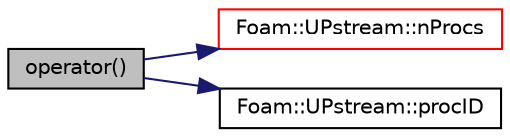 digraph "operator()"
{
  bgcolor="transparent";
  edge [fontname="Helvetica",fontsize="10",labelfontname="Helvetica",labelfontsize="10"];
  node [fontname="Helvetica",fontsize="10",shape=record];
  rankdir="LR";
  Node1 [label="operator()",height=0.2,width=0.4,color="black", fillcolor="grey75", style="filled", fontcolor="black"];
  Node1 -> Node2 [color="midnightblue",fontsize="10",style="solid",fontname="Helvetica"];
  Node2 [label="Foam::UPstream::nProcs",height=0.2,width=0.4,color="red",URL="$a02780.html#aada0e04d8127eda8ee95be0772754a4f",tooltip="Number of processes in parallel run. "];
  Node1 -> Node3 [color="midnightblue",fontsize="10",style="solid",fontname="Helvetica"];
  Node3 [label="Foam::UPstream::procID",height=0.2,width=0.4,color="black",URL="$a02780.html#a43dda0aa68c1eb335d8c0ca455893673",tooltip="Process ID of given process index. "];
}
